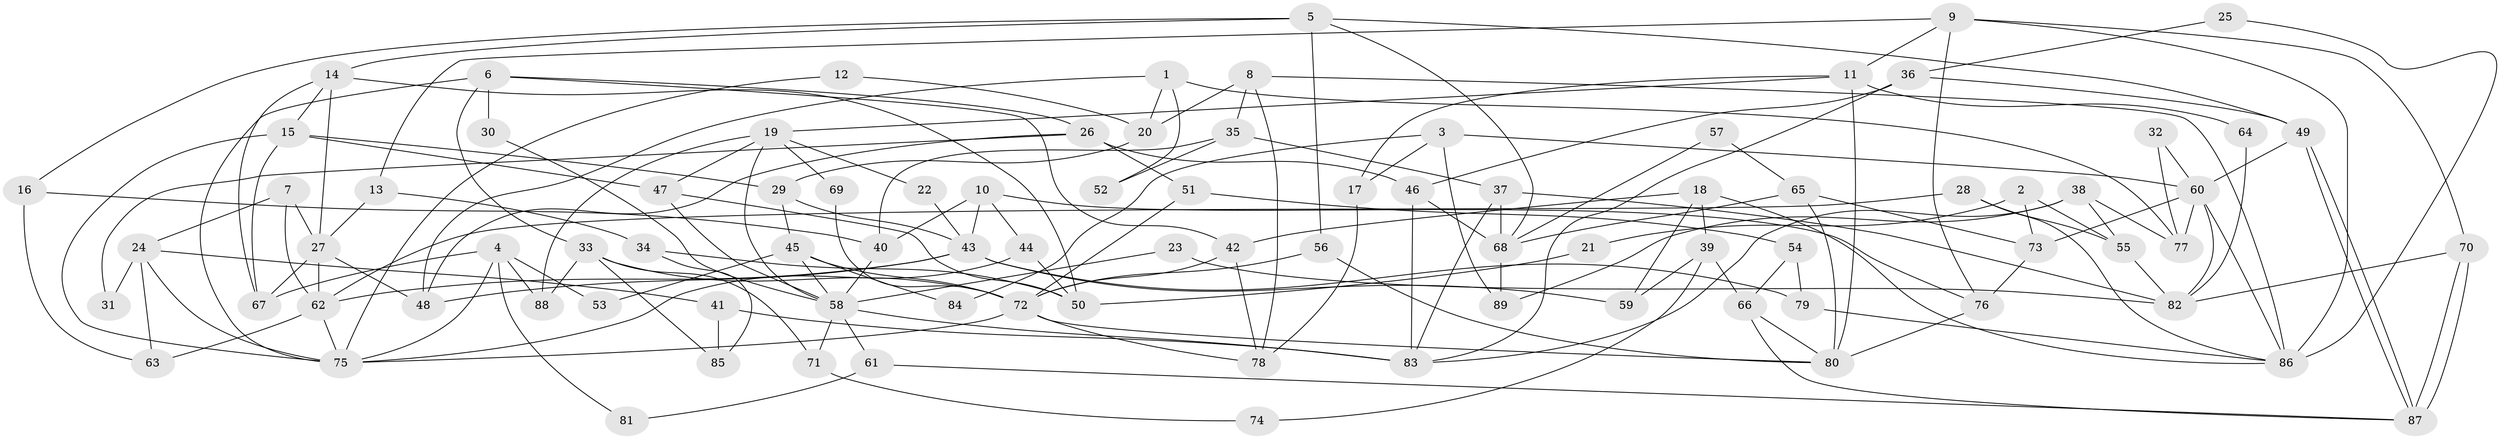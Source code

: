 // Generated by graph-tools (version 1.1) at 2025/14/03/09/25 04:14:53]
// undirected, 89 vertices, 178 edges
graph export_dot {
graph [start="1"]
  node [color=gray90,style=filled];
  1;
  2;
  3;
  4;
  5;
  6;
  7;
  8;
  9;
  10;
  11;
  12;
  13;
  14;
  15;
  16;
  17;
  18;
  19;
  20;
  21;
  22;
  23;
  24;
  25;
  26;
  27;
  28;
  29;
  30;
  31;
  32;
  33;
  34;
  35;
  36;
  37;
  38;
  39;
  40;
  41;
  42;
  43;
  44;
  45;
  46;
  47;
  48;
  49;
  50;
  51;
  52;
  53;
  54;
  55;
  56;
  57;
  58;
  59;
  60;
  61;
  62;
  63;
  64;
  65;
  66;
  67;
  68;
  69;
  70;
  71;
  72;
  73;
  74;
  75;
  76;
  77;
  78;
  79;
  80;
  81;
  82;
  83;
  84;
  85;
  86;
  87;
  88;
  89;
  1 -- 77;
  1 -- 48;
  1 -- 20;
  1 -- 52;
  2 -- 73;
  2 -- 55;
  2 -- 21;
  3 -- 17;
  3 -- 60;
  3 -- 84;
  3 -- 89;
  4 -- 75;
  4 -- 67;
  4 -- 53;
  4 -- 81;
  4 -- 88;
  5 -- 14;
  5 -- 16;
  5 -- 49;
  5 -- 56;
  5 -- 68;
  6 -- 42;
  6 -- 75;
  6 -- 26;
  6 -- 30;
  6 -- 33;
  7 -- 27;
  7 -- 24;
  7 -- 62;
  8 -- 86;
  8 -- 78;
  8 -- 20;
  8 -- 35;
  9 -- 76;
  9 -- 70;
  9 -- 11;
  9 -- 13;
  9 -- 86;
  10 -- 44;
  10 -- 43;
  10 -- 40;
  10 -- 76;
  11 -- 80;
  11 -- 17;
  11 -- 19;
  11 -- 64;
  12 -- 20;
  12 -- 75;
  13 -- 27;
  13 -- 34;
  14 -- 67;
  14 -- 15;
  14 -- 27;
  14 -- 50;
  15 -- 29;
  15 -- 47;
  15 -- 67;
  15 -- 75;
  16 -- 40;
  16 -- 63;
  17 -- 78;
  18 -- 86;
  18 -- 59;
  18 -- 39;
  18 -- 42;
  19 -- 88;
  19 -- 22;
  19 -- 47;
  19 -- 58;
  19 -- 69;
  20 -- 29;
  21 -- 50;
  22 -- 43;
  23 -- 82;
  23 -- 58;
  24 -- 75;
  24 -- 41;
  24 -- 31;
  24 -- 63;
  25 -- 36;
  25 -- 86;
  26 -- 46;
  26 -- 31;
  26 -- 48;
  26 -- 51;
  27 -- 62;
  27 -- 48;
  27 -- 67;
  28 -- 86;
  28 -- 62;
  28 -- 55;
  29 -- 45;
  29 -- 43;
  30 -- 58;
  32 -- 77;
  32 -- 60;
  33 -- 72;
  33 -- 71;
  33 -- 85;
  33 -- 88;
  34 -- 50;
  34 -- 85;
  35 -- 37;
  35 -- 40;
  35 -- 52;
  36 -- 49;
  36 -- 46;
  36 -- 83;
  37 -- 68;
  37 -- 83;
  37 -- 82;
  38 -- 55;
  38 -- 83;
  38 -- 77;
  38 -- 89;
  39 -- 66;
  39 -- 59;
  39 -- 74;
  40 -- 58;
  41 -- 83;
  41 -- 85;
  42 -- 72;
  42 -- 78;
  43 -- 48;
  43 -- 59;
  43 -- 62;
  43 -- 79;
  44 -- 75;
  44 -- 50;
  45 -- 72;
  45 -- 58;
  45 -- 53;
  45 -- 84;
  46 -- 83;
  46 -- 68;
  47 -- 58;
  47 -- 50;
  49 -- 87;
  49 -- 87;
  49 -- 60;
  51 -- 72;
  51 -- 54;
  54 -- 79;
  54 -- 66;
  55 -- 82;
  56 -- 72;
  56 -- 80;
  57 -- 65;
  57 -- 68;
  58 -- 61;
  58 -- 71;
  58 -- 83;
  60 -- 73;
  60 -- 77;
  60 -- 82;
  60 -- 86;
  61 -- 87;
  61 -- 81;
  62 -- 63;
  62 -- 75;
  64 -- 82;
  65 -- 68;
  65 -- 80;
  65 -- 73;
  66 -- 87;
  66 -- 80;
  68 -- 89;
  69 -- 72;
  70 -- 82;
  70 -- 87;
  70 -- 87;
  71 -- 74;
  72 -- 75;
  72 -- 80;
  72 -- 78;
  73 -- 76;
  76 -- 80;
  79 -- 86;
}
